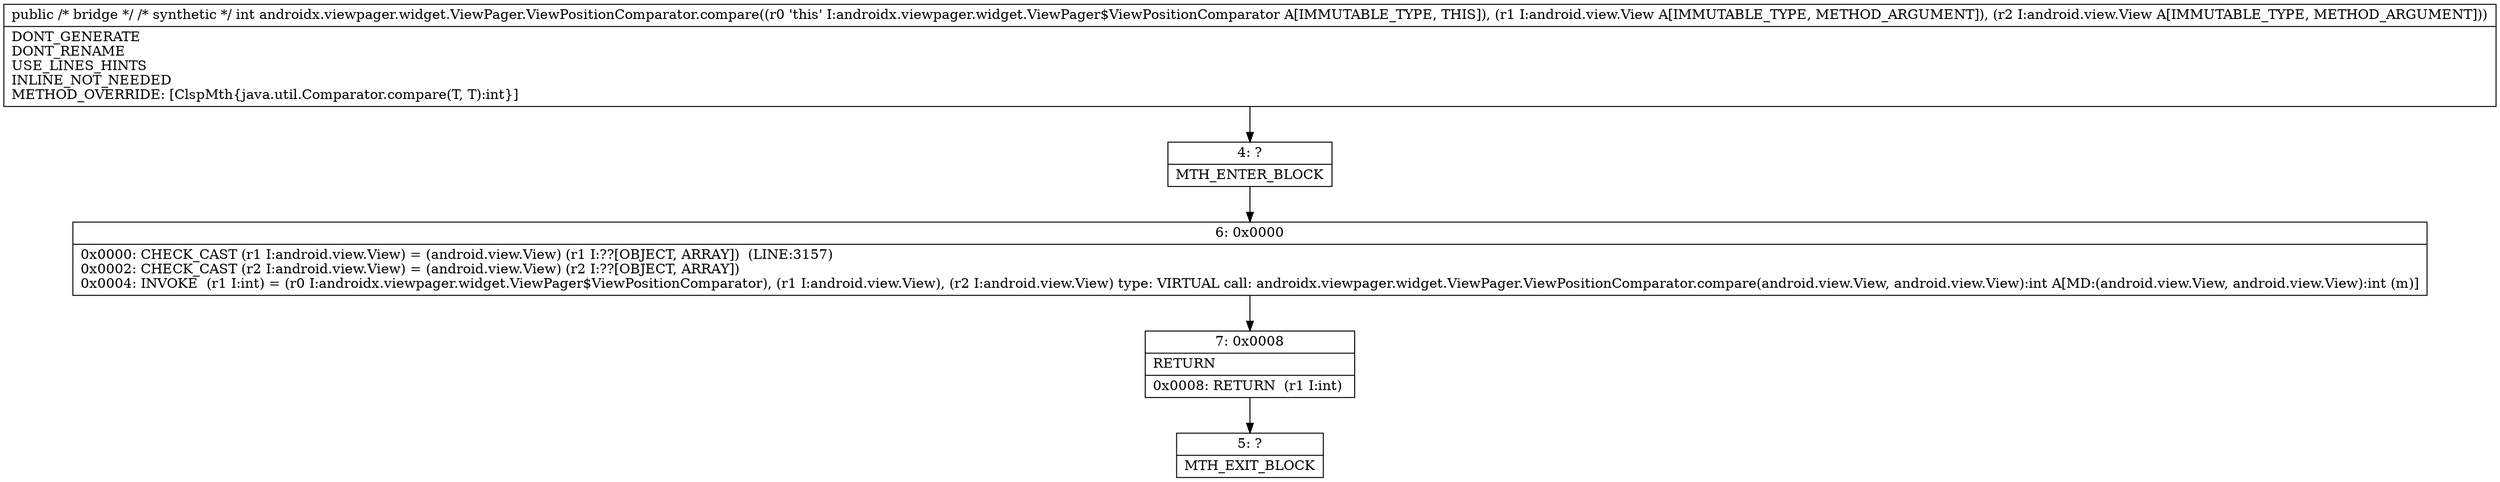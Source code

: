digraph "CFG forandroidx.viewpager.widget.ViewPager.ViewPositionComparator.compare(Ljava\/lang\/Object;Ljava\/lang\/Object;)I" {
Node_4 [shape=record,label="{4\:\ ?|MTH_ENTER_BLOCK\l}"];
Node_6 [shape=record,label="{6\:\ 0x0000|0x0000: CHECK_CAST (r1 I:android.view.View) = (android.view.View) (r1 I:??[OBJECT, ARRAY])  (LINE:3157)\l0x0002: CHECK_CAST (r2 I:android.view.View) = (android.view.View) (r2 I:??[OBJECT, ARRAY]) \l0x0004: INVOKE  (r1 I:int) = (r0 I:androidx.viewpager.widget.ViewPager$ViewPositionComparator), (r1 I:android.view.View), (r2 I:android.view.View) type: VIRTUAL call: androidx.viewpager.widget.ViewPager.ViewPositionComparator.compare(android.view.View, android.view.View):int A[MD:(android.view.View, android.view.View):int (m)]\l}"];
Node_7 [shape=record,label="{7\:\ 0x0008|RETURN\l|0x0008: RETURN  (r1 I:int) \l}"];
Node_5 [shape=record,label="{5\:\ ?|MTH_EXIT_BLOCK\l}"];
MethodNode[shape=record,label="{public \/* bridge *\/ \/* synthetic *\/ int androidx.viewpager.widget.ViewPager.ViewPositionComparator.compare((r0 'this' I:androidx.viewpager.widget.ViewPager$ViewPositionComparator A[IMMUTABLE_TYPE, THIS]), (r1 I:android.view.View A[IMMUTABLE_TYPE, METHOD_ARGUMENT]), (r2 I:android.view.View A[IMMUTABLE_TYPE, METHOD_ARGUMENT]))  | DONT_GENERATE\lDONT_RENAME\lUSE_LINES_HINTS\lINLINE_NOT_NEEDED\lMETHOD_OVERRIDE: [ClspMth\{java.util.Comparator.compare(T, T):int\}]\l}"];
MethodNode -> Node_4;Node_4 -> Node_6;
Node_6 -> Node_7;
Node_7 -> Node_5;
}

